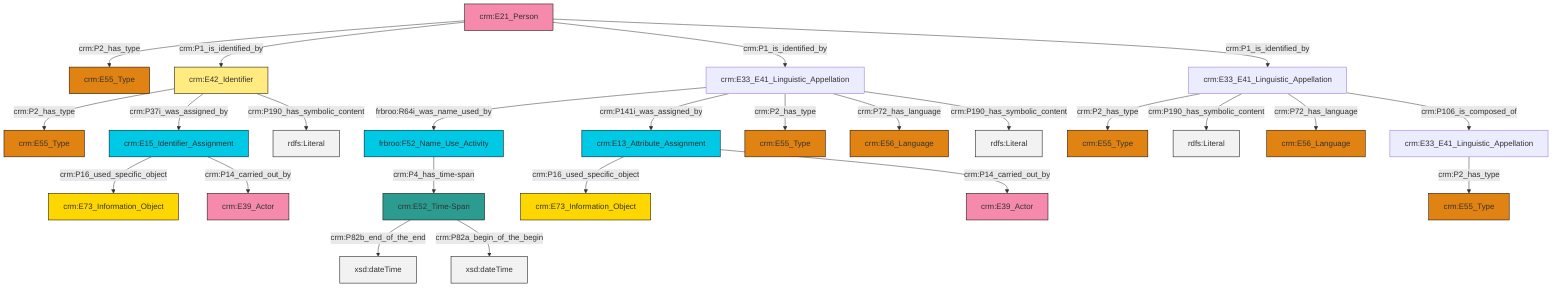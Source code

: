 graph TD
classDef Literal fill:#f2f2f2,stroke:#000000;
classDef CRM_Entity fill:#FFFFFF,stroke:#000000;
classDef Temporal_Entity fill:#00C9E6, stroke:#000000;
classDef Type fill:#E18312, stroke:#000000;
classDef Time-Span fill:#2C9C91, stroke:#000000;
classDef Appellation fill:#FFEB7F, stroke:#000000;
classDef Place fill:#008836, stroke:#000000;
classDef Persistent_Item fill:#B266B2, stroke:#000000;
classDef Conceptual_Object fill:#FFD700, stroke:#000000;
classDef Physical_Thing fill:#D2B48C, stroke:#000000;
classDef Actor fill:#f58aad, stroke:#000000;
classDef PC_Classes fill:#4ce600, stroke:#000000;
classDef Multi fill:#cccccc,stroke:#000000;

2["crm:E33_E41_Linguistic_Appellation"]:::Default -->|frbroo:R64i_was_name_used_by| 3["frbroo:F52_Name_Use_Activity"]:::Temporal_Entity
8["crm:E21_Person"]:::Actor -->|crm:P2_has_type| 9["crm:E55_Type"]:::Type
10["crm:E13_Attribute_Assignment"]:::Temporal_Entity -->|crm:P16_used_specific_object| 11["crm:E73_Information_Object"]:::Conceptual_Object
12["crm:E52_Time-Span"]:::Time-Span -->|crm:P82b_end_of_the_end| 13[xsd:dateTime]:::Literal
14["crm:E33_E41_Linguistic_Appellation"]:::Default -->|crm:P2_has_type| 15["crm:E55_Type"]:::Type
2["crm:E33_E41_Linguistic_Appellation"]:::Default -->|crm:P141i_was_assigned_by| 10["crm:E13_Attribute_Assignment"]:::Temporal_Entity
2["crm:E33_E41_Linguistic_Appellation"]:::Default -->|crm:P2_has_type| 16["crm:E55_Type"]:::Type
8["crm:E21_Person"]:::Actor -->|crm:P1_is_identified_by| 17["crm:E42_Identifier"]:::Appellation
2["crm:E33_E41_Linguistic_Appellation"]:::Default -->|crm:P72_has_language| 0["crm:E56_Language"]:::Type
2["crm:E33_E41_Linguistic_Appellation"]:::Default -->|crm:P190_has_symbolic_content| 24[rdfs:Literal]:::Literal
3["frbroo:F52_Name_Use_Activity"]:::Temporal_Entity -->|crm:P4_has_time-span| 12["crm:E52_Time-Span"]:::Time-Span
14["crm:E33_E41_Linguistic_Appellation"]:::Default -->|crm:P190_has_symbolic_content| 30[rdfs:Literal]:::Literal
17["crm:E42_Identifier"]:::Appellation -->|crm:P2_has_type| 34["crm:E55_Type"]:::Type
17["crm:E42_Identifier"]:::Appellation -->|crm:P37i_was_assigned_by| 31["crm:E15_Identifier_Assignment"]:::Temporal_Entity
37["crm:E33_E41_Linguistic_Appellation"]:::Default -->|crm:P2_has_type| 4["crm:E55_Type"]:::Type
8["crm:E21_Person"]:::Actor -->|crm:P1_is_identified_by| 2["crm:E33_E41_Linguistic_Appellation"]:::Default
14["crm:E33_E41_Linguistic_Appellation"]:::Default -->|crm:P72_has_language| 35["crm:E56_Language"]:::Type
8["crm:E21_Person"]:::Actor -->|crm:P1_is_identified_by| 14["crm:E33_E41_Linguistic_Appellation"]:::Default
17["crm:E42_Identifier"]:::Appellation -->|crm:P190_has_symbolic_content| 39[rdfs:Literal]:::Literal
10["crm:E13_Attribute_Assignment"]:::Temporal_Entity -->|crm:P14_carried_out_by| 6["crm:E39_Actor"]:::Actor
31["crm:E15_Identifier_Assignment"]:::Temporal_Entity -->|crm:P16_used_specific_object| 27["crm:E73_Information_Object"]:::Conceptual_Object
31["crm:E15_Identifier_Assignment"]:::Temporal_Entity -->|crm:P14_carried_out_by| 18["crm:E39_Actor"]:::Actor
12["crm:E52_Time-Span"]:::Time-Span -->|crm:P82a_begin_of_the_begin| 45[xsd:dateTime]:::Literal
14["crm:E33_E41_Linguistic_Appellation"]:::Default -->|crm:P106_is_composed_of| 37["crm:E33_E41_Linguistic_Appellation"]:::Default